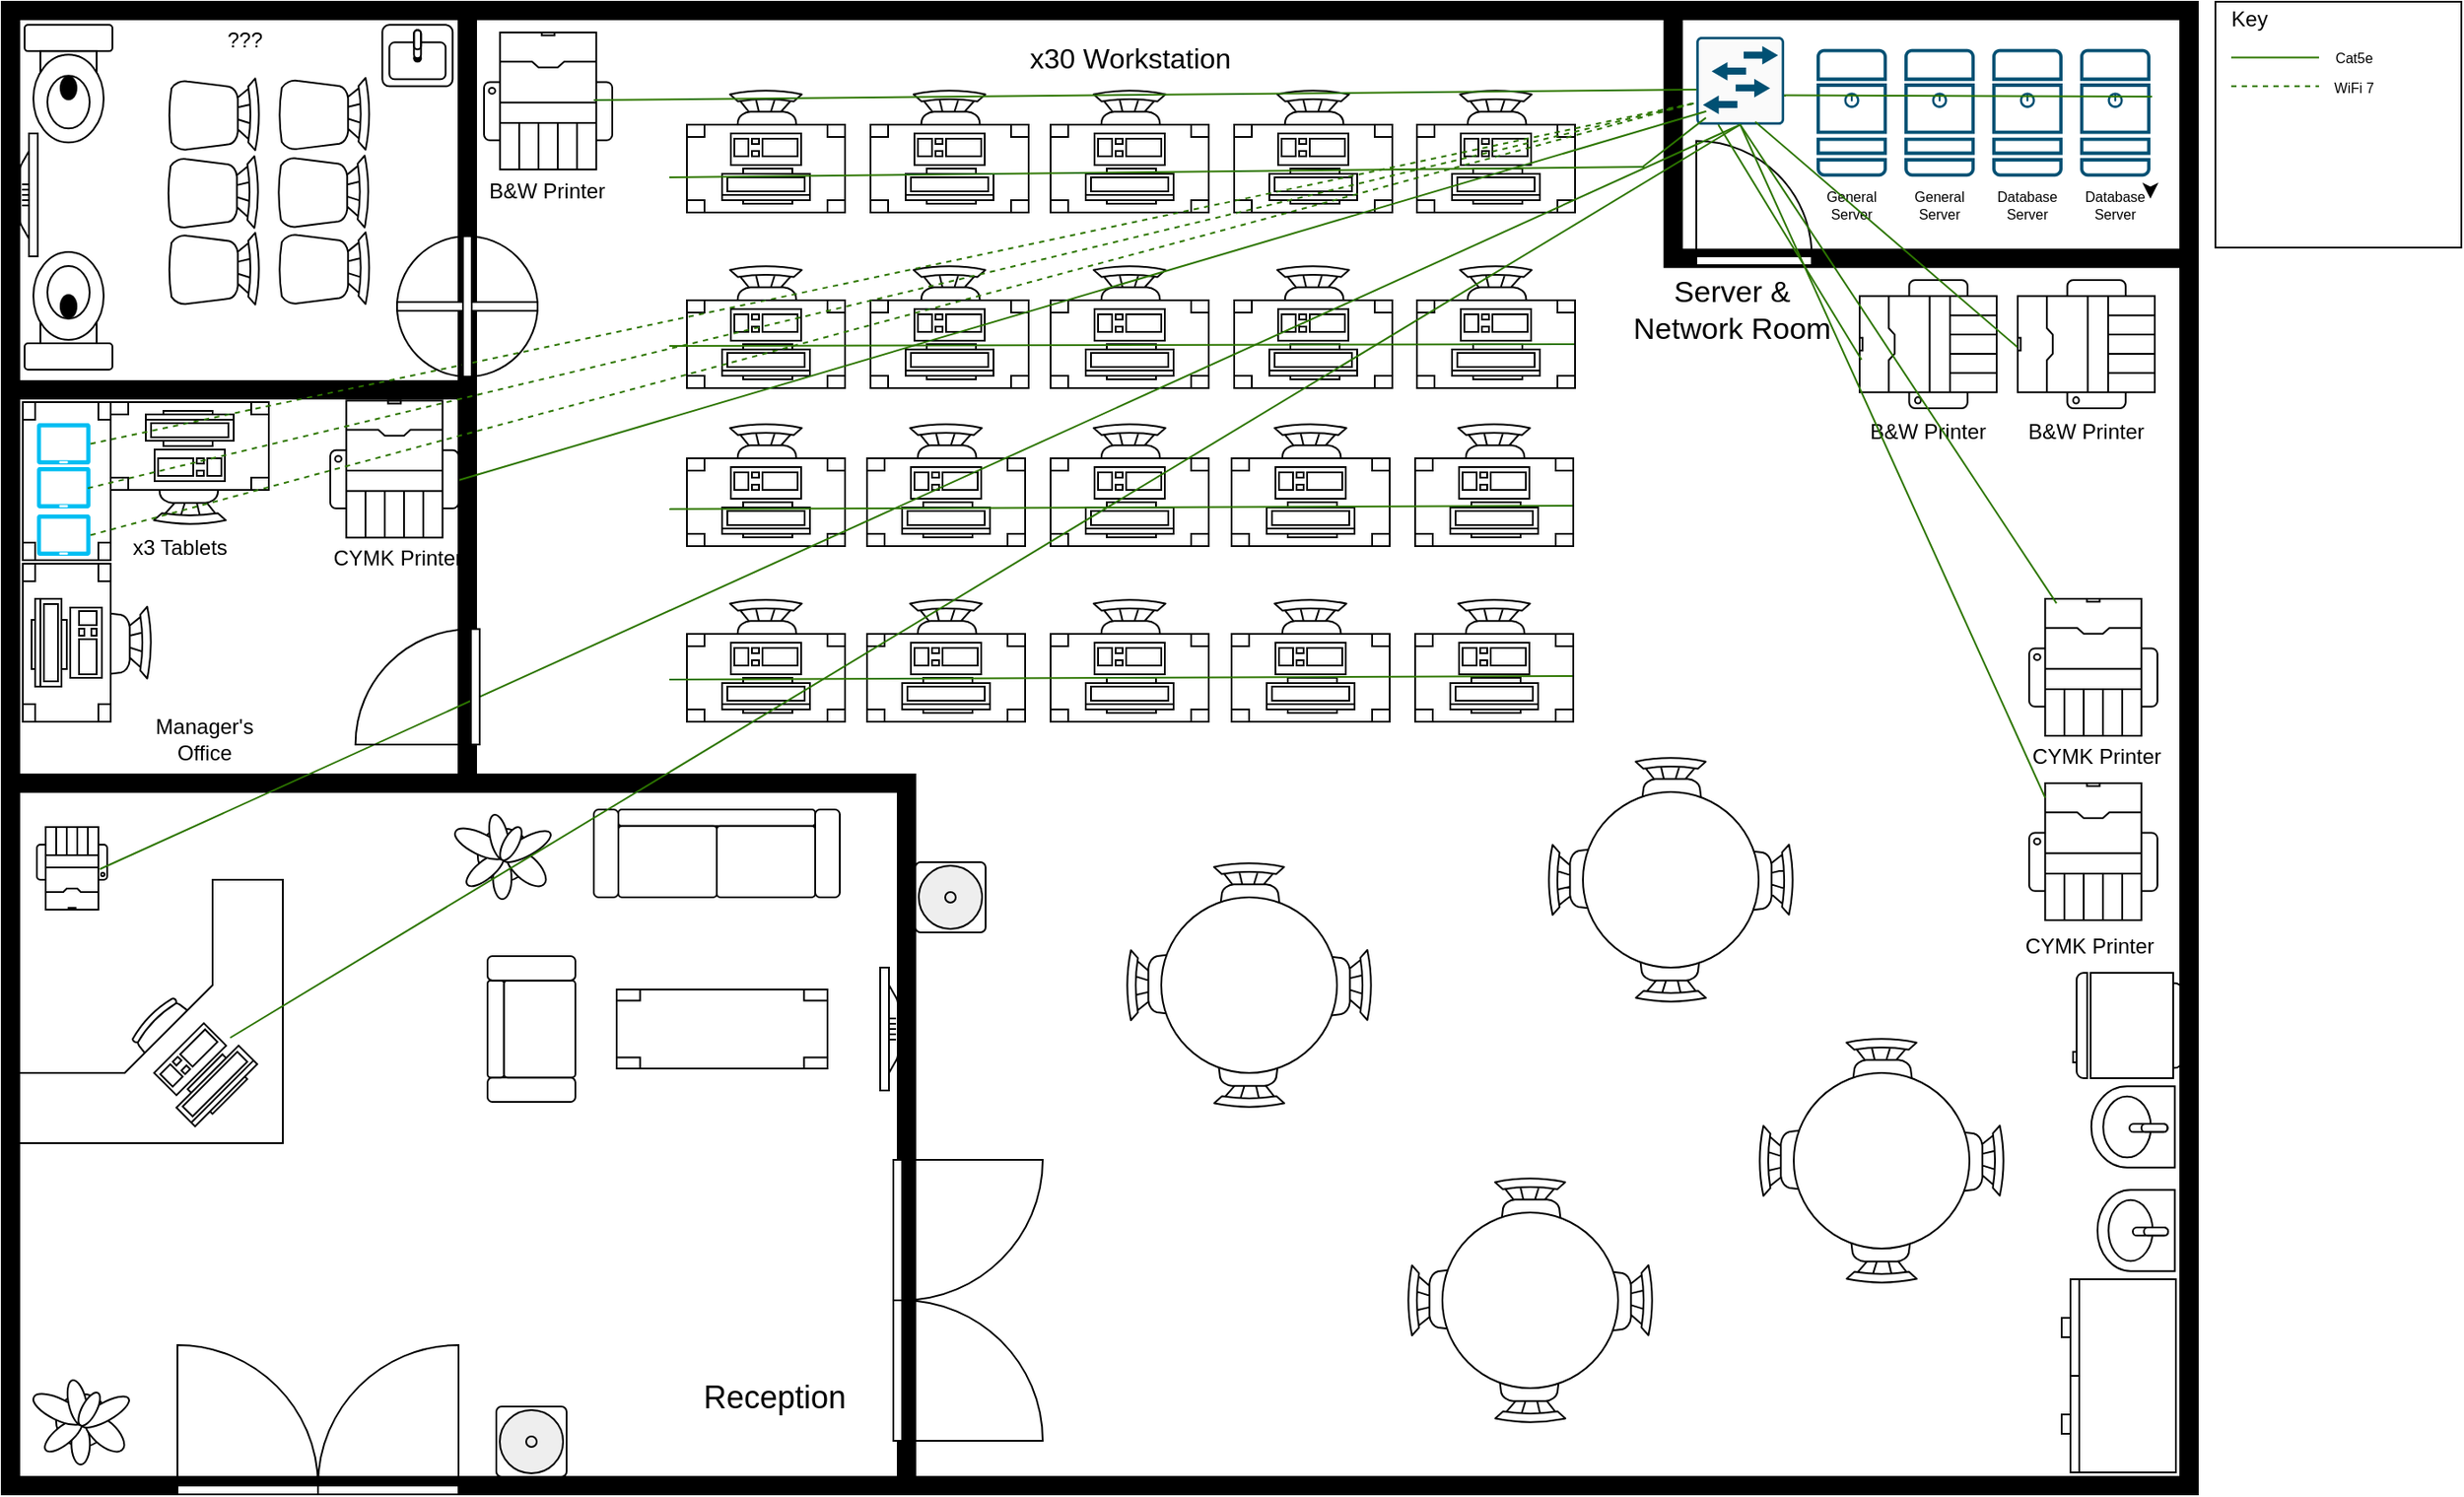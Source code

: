 <mxfile version="27.0.6">
  <diagram name="Page-1" id="38b20595-45e3-9b7f-d5ca-b57f44c5b66d">
    <mxGraphModel dx="2593" dy="2215" grid="1" gridSize="10" guides="1" tooltips="1" connect="1" arrows="1" fold="1" page="1" pageScale="1" pageWidth="1100" pageHeight="850" background="none" math="0" shadow="0">
      <root>
        <mxCell id="0" />
        <mxCell id="1" parent="0" />
        <mxCell id="QVsStKLy_f2Y_J5fKTR9-10" value="" style="verticalLabelPosition=bottom;html=1;verticalAlign=top;align=center;shape=mxgraph.floorplan.room;fillColor=strokeColor;" parent="1" vertex="1">
          <mxGeometry x="491" y="-500" width="1250" height="850" as="geometry" />
        </mxCell>
        <mxCell id="QVsStKLy_f2Y_J5fKTR9-12" value="" style="verticalLabelPosition=bottom;html=1;verticalAlign=top;align=center;shape=mxgraph.floorplan.wallCorner;fillColor=strokeColor;direction=south;" parent="1" vertex="1">
          <mxGeometry x="501" y="-60" width="510" height="400" as="geometry" />
        </mxCell>
        <mxCell id="QVsStKLy_f2Y_J5fKTR9-13" value="" style="verticalLabelPosition=bottom;html=1;verticalAlign=top;align=center;shape=mxgraph.floorplan.doorDouble;aspect=fixed;rotation=-180;" parent="1" vertex="1">
          <mxGeometry x="591" y="265" width="160" height="85" as="geometry" />
        </mxCell>
        <mxCell id="QVsStKLy_f2Y_J5fKTR9-16" value="" style="verticalLabelPosition=bottom;html=1;verticalAlign=top;align=center;shape=mxgraph.floorplan.desk_corner;rotation=-180;" parent="1" vertex="1">
          <mxGeometry x="501" width="150" height="150" as="geometry" />
        </mxCell>
        <mxCell id="QVsStKLy_f2Y_J5fKTR9-17" value="" style="verticalLabelPosition=bottom;html=1;verticalAlign=top;align=center;shape=mxgraph.floorplan.workstation;rotation=-225;" parent="1" vertex="1">
          <mxGeometry x="581" y="90" width="50" height="40" as="geometry" />
        </mxCell>
        <mxCell id="QVsStKLy_f2Y_J5fKTR9-18" value="" style="verticalLabelPosition=bottom;html=1;verticalAlign=top;align=center;shape=mxgraph.floorplan.printer;" parent="1" vertex="1">
          <mxGeometry x="511" y="-30" width="40" height="47" as="geometry" />
        </mxCell>
        <mxCell id="QVsStKLy_f2Y_J5fKTR9-20" value="" style="verticalLabelPosition=bottom;html=1;verticalAlign=top;align=center;shape=mxgraph.floorplan.plant;" parent="1" vertex="1">
          <mxGeometry x="511" y="282" width="47" height="51" as="geometry" />
        </mxCell>
        <mxCell id="QVsStKLy_f2Y_J5fKTR9-26" value="" style="verticalLabelPosition=bottom;html=1;verticalAlign=top;align=center;shape=mxgraph.floorplan.doorDouble;aspect=fixed;rotation=-90;" parent="1" vertex="1">
          <mxGeometry x="961" y="197" width="160" height="85" as="geometry" />
        </mxCell>
        <mxCell id="QVsStKLy_f2Y_J5fKTR9-30" value="" style="verticalLabelPosition=bottom;html=1;verticalAlign=top;align=center;shape=mxgraph.floorplan.flat_tv;rotation=90;" parent="1" vertex="1">
          <mxGeometry x="961" y="80" width="70" height="10" as="geometry" />
        </mxCell>
        <mxCell id="QVsStKLy_f2Y_J5fKTR9-31" value="" style="verticalLabelPosition=bottom;html=1;verticalAlign=top;align=center;shape=mxgraph.floorplan.couch;" parent="1" vertex="1">
          <mxGeometry x="828" y="-40" width="140" height="50" as="geometry" />
        </mxCell>
        <mxCell id="QVsStKLy_f2Y_J5fKTR9-33" value="" style="verticalLabelPosition=bottom;html=1;verticalAlign=top;align=center;shape=mxgraph.floorplan.plant;" parent="1" vertex="1">
          <mxGeometry x="751" y="-40" width="47" height="51" as="geometry" />
        </mxCell>
        <mxCell id="QVsStKLy_f2Y_J5fKTR9-35" value="" style="verticalLabelPosition=bottom;html=1;verticalAlign=top;align=center;shape=mxgraph.floorplan.sofa;rotation=-90;" parent="1" vertex="1">
          <mxGeometry x="751" y="60" width="83" height="50" as="geometry" />
        </mxCell>
        <mxCell id="QVsStKLy_f2Y_J5fKTR9-37" value="" style="verticalLabelPosition=bottom;html=1;verticalAlign=top;align=center;shape=mxgraph.floorplan.table;" parent="1" vertex="1">
          <mxGeometry x="841" y="62.5" width="120" height="45" as="geometry" />
        </mxCell>
        <mxCell id="QVsStKLy_f2Y_J5fKTR9-43" value="" style="group" parent="1" vertex="1" connectable="0">
          <mxGeometry x="1291" y="169.5" width="140" height="140" as="geometry" />
        </mxCell>
        <mxCell id="QVsStKLy_f2Y_J5fKTR9-38" value="" style="verticalLabelPosition=bottom;html=1;verticalAlign=top;align=center;shape=mxgraph.floorplan.chair;shadow=0;" parent="QVsStKLy_f2Y_J5fKTR9-43" vertex="1">
          <mxGeometry x="50" width="40" height="52" as="geometry" />
        </mxCell>
        <mxCell id="QVsStKLy_f2Y_J5fKTR9-39" value="" style="verticalLabelPosition=bottom;html=1;verticalAlign=top;align=center;shape=mxgraph.floorplan.chair;shadow=0;direction=west;" parent="QVsStKLy_f2Y_J5fKTR9-43" vertex="1">
          <mxGeometry x="50" y="88" width="40" height="52" as="geometry" />
        </mxCell>
        <mxCell id="QVsStKLy_f2Y_J5fKTR9-40" value="" style="verticalLabelPosition=bottom;html=1;verticalAlign=top;align=center;shape=mxgraph.floorplan.chair;shadow=0;direction=north;" parent="QVsStKLy_f2Y_J5fKTR9-43" vertex="1">
          <mxGeometry y="50" width="52" height="40" as="geometry" />
        </mxCell>
        <mxCell id="QVsStKLy_f2Y_J5fKTR9-41" value="" style="verticalLabelPosition=bottom;html=1;verticalAlign=top;align=center;shape=mxgraph.floorplan.chair;shadow=0;direction=south" parent="QVsStKLy_f2Y_J5fKTR9-43" vertex="1">
          <mxGeometry x="88" y="50" width="52" height="40" as="geometry" />
        </mxCell>
        <mxCell id="QVsStKLy_f2Y_J5fKTR9-42" value="" style="shape=ellipse;shadow=0;html=1;" parent="QVsStKLy_f2Y_J5fKTR9-43" vertex="1">
          <mxGeometry x="20" y="20" width="100" height="100" as="geometry" />
        </mxCell>
        <mxCell id="QVsStKLy_f2Y_J5fKTR9-44" value="" style="group" parent="1" vertex="1" connectable="0">
          <mxGeometry x="1131" y="-10" width="140" height="140" as="geometry" />
        </mxCell>
        <mxCell id="QVsStKLy_f2Y_J5fKTR9-45" value="" style="verticalLabelPosition=bottom;html=1;verticalAlign=top;align=center;shape=mxgraph.floorplan.chair;shadow=0;" parent="QVsStKLy_f2Y_J5fKTR9-44" vertex="1">
          <mxGeometry x="50" width="40" height="52" as="geometry" />
        </mxCell>
        <mxCell id="QVsStKLy_f2Y_J5fKTR9-46" value="" style="verticalLabelPosition=bottom;html=1;verticalAlign=top;align=center;shape=mxgraph.floorplan.chair;shadow=0;direction=west;" parent="QVsStKLy_f2Y_J5fKTR9-44" vertex="1">
          <mxGeometry x="50" y="88" width="40" height="52" as="geometry" />
        </mxCell>
        <mxCell id="QVsStKLy_f2Y_J5fKTR9-47" value="" style="verticalLabelPosition=bottom;html=1;verticalAlign=top;align=center;shape=mxgraph.floorplan.chair;shadow=0;direction=north;" parent="QVsStKLy_f2Y_J5fKTR9-44" vertex="1">
          <mxGeometry y="50" width="52" height="40" as="geometry" />
        </mxCell>
        <mxCell id="QVsStKLy_f2Y_J5fKTR9-48" value="" style="verticalLabelPosition=bottom;html=1;verticalAlign=top;align=center;shape=mxgraph.floorplan.chair;shadow=0;direction=south" parent="QVsStKLy_f2Y_J5fKTR9-44" vertex="1">
          <mxGeometry x="88" y="50" width="52" height="40" as="geometry" />
        </mxCell>
        <mxCell id="QVsStKLy_f2Y_J5fKTR9-49" value="" style="shape=ellipse;shadow=0;html=1;" parent="QVsStKLy_f2Y_J5fKTR9-44" vertex="1">
          <mxGeometry x="20" y="20" width="100" height="100" as="geometry" />
        </mxCell>
        <mxCell id="QVsStKLy_f2Y_J5fKTR9-50" value="" style="group" parent="1" vertex="1" connectable="0">
          <mxGeometry x="1491" y="90" width="140" height="140" as="geometry" />
        </mxCell>
        <mxCell id="QVsStKLy_f2Y_J5fKTR9-51" value="" style="verticalLabelPosition=bottom;html=1;verticalAlign=top;align=center;shape=mxgraph.floorplan.chair;shadow=0;" parent="QVsStKLy_f2Y_J5fKTR9-50" vertex="1">
          <mxGeometry x="50" width="40" height="52" as="geometry" />
        </mxCell>
        <mxCell id="QVsStKLy_f2Y_J5fKTR9-52" value="" style="verticalLabelPosition=bottom;html=1;verticalAlign=top;align=center;shape=mxgraph.floorplan.chair;shadow=0;direction=west;" parent="QVsStKLy_f2Y_J5fKTR9-50" vertex="1">
          <mxGeometry x="50" y="88" width="40" height="52" as="geometry" />
        </mxCell>
        <mxCell id="QVsStKLy_f2Y_J5fKTR9-53" value="" style="verticalLabelPosition=bottom;html=1;verticalAlign=top;align=center;shape=mxgraph.floorplan.chair;shadow=0;direction=north;" parent="QVsStKLy_f2Y_J5fKTR9-50" vertex="1">
          <mxGeometry y="50" width="52" height="40" as="geometry" />
        </mxCell>
        <mxCell id="QVsStKLy_f2Y_J5fKTR9-54" value="" style="verticalLabelPosition=bottom;html=1;verticalAlign=top;align=center;shape=mxgraph.floorplan.chair;shadow=0;direction=south" parent="QVsStKLy_f2Y_J5fKTR9-50" vertex="1">
          <mxGeometry x="88" y="50" width="52" height="40" as="geometry" />
        </mxCell>
        <mxCell id="QVsStKLy_f2Y_J5fKTR9-55" value="" style="shape=ellipse;shadow=0;html=1;" parent="QVsStKLy_f2Y_J5fKTR9-50" vertex="1">
          <mxGeometry x="20" y="20" width="100" height="100" as="geometry" />
        </mxCell>
        <mxCell id="QVsStKLy_f2Y_J5fKTR9-56" value="" style="group" parent="1" vertex="1" connectable="0">
          <mxGeometry x="1371" y="-70" width="140" height="140" as="geometry" />
        </mxCell>
        <mxCell id="QVsStKLy_f2Y_J5fKTR9-57" value="" style="verticalLabelPosition=bottom;html=1;verticalAlign=top;align=center;shape=mxgraph.floorplan.chair;shadow=0;" parent="QVsStKLy_f2Y_J5fKTR9-56" vertex="1">
          <mxGeometry x="50" width="40" height="52" as="geometry" />
        </mxCell>
        <mxCell id="QVsStKLy_f2Y_J5fKTR9-58" value="" style="verticalLabelPosition=bottom;html=1;verticalAlign=top;align=center;shape=mxgraph.floorplan.chair;shadow=0;direction=west;" parent="QVsStKLy_f2Y_J5fKTR9-56" vertex="1">
          <mxGeometry x="50" y="88" width="40" height="52" as="geometry" />
        </mxCell>
        <mxCell id="QVsStKLy_f2Y_J5fKTR9-59" value="" style="verticalLabelPosition=bottom;html=1;verticalAlign=top;align=center;shape=mxgraph.floorplan.chair;shadow=0;direction=north;" parent="QVsStKLy_f2Y_J5fKTR9-56" vertex="1">
          <mxGeometry y="50" width="52" height="40" as="geometry" />
        </mxCell>
        <mxCell id="QVsStKLy_f2Y_J5fKTR9-60" value="" style="verticalLabelPosition=bottom;html=1;verticalAlign=top;align=center;shape=mxgraph.floorplan.chair;shadow=0;direction=south" parent="QVsStKLy_f2Y_J5fKTR9-56" vertex="1">
          <mxGeometry x="88" y="50" width="52" height="40" as="geometry" />
        </mxCell>
        <mxCell id="QVsStKLy_f2Y_J5fKTR9-61" value="" style="shape=ellipse;shadow=0;html=1;" parent="QVsStKLy_f2Y_J5fKTR9-56" vertex="1">
          <mxGeometry x="20" y="20" width="100" height="100" as="geometry" />
        </mxCell>
        <mxCell id="QVsStKLy_f2Y_J5fKTR9-63" value="" style="verticalLabelPosition=bottom;html=1;verticalAlign=top;align=center;shape=mxgraph.floorplan.water_cooler;" parent="1" vertex="1">
          <mxGeometry x="1011" y="-10" width="40" height="40" as="geometry" />
        </mxCell>
        <mxCell id="QVsStKLy_f2Y_J5fKTR9-64" value="" style="verticalLabelPosition=bottom;html=1;verticalAlign=top;align=center;shape=mxgraph.floorplan.water_cooler;" parent="1" vertex="1">
          <mxGeometry x="772.5" y="300" width="40" height="40" as="geometry" />
        </mxCell>
        <mxCell id="QVsStKLy_f2Y_J5fKTR9-65" value="" style="verticalLabelPosition=bottom;html=1;verticalAlign=top;align=center;shape=mxgraph.floorplan.refrigerator;rotation=90;" parent="1" vertex="1">
          <mxGeometry x="1671" y="52" width="60" height="62" as="geometry" />
        </mxCell>
        <mxCell id="QVsStKLy_f2Y_J5fKTR9-66" value="" style="verticalLabelPosition=bottom;html=1;verticalAlign=top;align=center;shape=mxgraph.floorplan.sink_1;rotation=90;" parent="1" vertex="1">
          <mxGeometry x="1681.0" y="117" width="46.25" height="47.5" as="geometry" />
        </mxCell>
        <mxCell id="QVsStKLy_f2Y_J5fKTR9-67" value="" style="verticalLabelPosition=bottom;html=1;verticalAlign=top;align=center;shape=mxgraph.floorplan.sink_1;rotation=90;" parent="1" vertex="1">
          <mxGeometry x="1682.75" y="177.75" width="46.25" height="44" as="geometry" />
        </mxCell>
        <mxCell id="QVsStKLy_f2Y_J5fKTR9-68" value="" style="verticalLabelPosition=bottom;html=1;verticalAlign=top;align=center;shape=mxgraph.floorplan.dresser;rotation=90;" parent="1" vertex="1">
          <mxGeometry x="1641" y="250" width="110" height="65" as="geometry" />
        </mxCell>
        <mxCell id="frDtQo3g6sEmqBB3ZQIx-1" value="" style="verticalLabelPosition=bottom;html=1;verticalAlign=top;align=center;shape=mxgraph.floorplan.chair;" parent="1" vertex="1">
          <mxGeometry x="1321" y="-450" width="41" height="52" as="geometry" />
        </mxCell>
        <mxCell id="frDtQo3g6sEmqBB3ZQIx-2" value="" style="verticalLabelPosition=bottom;html=1;verticalAlign=top;align=center;shape=mxgraph.floorplan.table;" parent="1" vertex="1">
          <mxGeometry x="1296.5" y="-430" width="90" height="50" as="geometry" />
        </mxCell>
        <mxCell id="frDtQo3g6sEmqBB3ZQIx-3" value="" style="verticalLabelPosition=bottom;html=1;verticalAlign=top;align=center;shape=mxgraph.floorplan.wallCorner;fillColor=strokeColor;rotation=-90;" parent="1" vertex="1">
          <mxGeometry x="1513.34" y="-566.11" width="141.28" height="293.26" as="geometry" />
        </mxCell>
        <mxCell id="frDtQo3g6sEmqBB3ZQIx-4" value="Server &amp;amp; Network Room" style="text;html=1;align=center;verticalAlign=middle;whiteSpace=wrap;rounded=0;fontStyle=0;fontSize=17;" parent="1" vertex="1">
          <mxGeometry x="1411" y="-344" width="130" height="40" as="geometry" />
        </mxCell>
        <mxCell id="frDtQo3g6sEmqBB3ZQIx-6" value="Reception" style="text;html=1;align=center;verticalAlign=middle;whiteSpace=wrap;rounded=0;fontSize=18;" parent="1" vertex="1">
          <mxGeometry x="901" y="290" width="60" height="10" as="geometry" />
        </mxCell>
        <mxCell id="frDtQo3g6sEmqBB3ZQIx-8" value="" style="sketch=0;points=[[0.015,0.015,0],[0.985,0.015,0],[0.985,0.985,0],[0.015,0.985,0],[0.25,0,0],[0.5,0,0],[0.75,0,0],[1,0.25,0],[1,0.5,0],[1,0.75,0],[0.75,1,0],[0.5,1,0],[0.25,1,0],[0,0.75,0],[0,0.5,0],[0,0.25,0]];verticalLabelPosition=bottom;html=1;verticalAlign=top;aspect=fixed;align=center;pointerEvents=1;shape=mxgraph.cisco19.server;fillColor=#005073;strokeColor=none;" parent="1" vertex="1">
          <mxGeometry x="1674" y="-473.12" width="40" height="72.73" as="geometry" />
        </mxCell>
        <mxCell id="frDtQo3g6sEmqBB3ZQIx-9" value="" style="sketch=0;points=[[0.015,0.015,0],[0.985,0.015,0],[0.985,0.985,0],[0.015,0.985,0],[0.25,0,0],[0.5,0,0],[0.75,0,0],[1,0.25,0],[1,0.5,0],[1,0.75,0],[0.75,1,0],[0.5,1,0],[0.25,1,0],[0,0.75,0],[0,0.5,0],[0,0.25,0]];verticalLabelPosition=bottom;html=1;verticalAlign=top;aspect=fixed;align=center;pointerEvents=1;shape=mxgraph.cisco19.server;fillColor=#005073;strokeColor=none;" parent="1" vertex="1">
          <mxGeometry x="1624" y="-473.12" width="40" height="72.73" as="geometry" />
        </mxCell>
        <mxCell id="frDtQo3g6sEmqBB3ZQIx-10" value="" style="sketch=0;points=[[0.015,0.015,0],[0.985,0.015,0],[0.985,0.985,0],[0.015,0.985,0],[0.25,0,0],[0.5,0,0],[0.75,0,0],[1,0.25,0],[1,0.5,0],[1,0.75,0],[0.75,1,0],[0.5,1,0],[0.25,1,0],[0,0.75,0],[0,0.5,0],[0,0.25,0]];verticalLabelPosition=bottom;html=1;verticalAlign=top;aspect=fixed;align=center;pointerEvents=1;shape=mxgraph.cisco19.server;fillColor=#005073;strokeColor=none;" parent="1" vertex="1">
          <mxGeometry x="1574" y="-473.12" width="40" height="72.73" as="geometry" />
        </mxCell>
        <mxCell id="frDtQo3g6sEmqBB3ZQIx-11" value="" style="sketch=0;points=[[0.015,0.015,0],[0.985,0.015,0],[0.985,0.985,0],[0.015,0.985,0],[0.25,0,0],[0.5,0,0],[0.75,0,0],[1,0.25,0],[1,0.5,0],[1,0.75,0],[0.75,1,0],[0.5,1,0],[0.25,1,0],[0,0.75,0],[0,0.5,0],[0,0.25,0]];verticalLabelPosition=bottom;html=1;verticalAlign=top;aspect=fixed;align=center;pointerEvents=1;shape=mxgraph.cisco19.server;fillColor=#005073;strokeColor=none;" parent="1" vertex="1">
          <mxGeometry x="1524" y="-473.12" width="40" height="72.73" as="geometry" />
        </mxCell>
        <mxCell id="frDtQo3g6sEmqBB3ZQIx-12" value="Database Server" style="text;html=1;align=center;verticalAlign=middle;whiteSpace=wrap;rounded=0;fontSize=8;" parent="1" vertex="1">
          <mxGeometry x="1674" y="-392.14" width="40" height="17.27" as="geometry" />
        </mxCell>
        <mxCell id="frDtQo3g6sEmqBB3ZQIx-13" value="Database Server" style="text;html=1;align=center;verticalAlign=middle;whiteSpace=wrap;rounded=0;fontSize=8;" parent="1" vertex="1">
          <mxGeometry x="1624" y="-392.14" width="40" height="17.27" as="geometry" />
        </mxCell>
        <mxCell id="frDtQo3g6sEmqBB3ZQIx-14" value="&lt;div&gt;General&lt;/div&gt;Server" style="text;html=1;align=center;verticalAlign=middle;whiteSpace=wrap;rounded=0;fontSize=8;" parent="1" vertex="1">
          <mxGeometry x="1574" y="-392.14" width="40" height="17.27" as="geometry" />
        </mxCell>
        <mxCell id="frDtQo3g6sEmqBB3ZQIx-15" value="&lt;div&gt;General&lt;/div&gt;Server" style="text;html=1;align=center;verticalAlign=middle;whiteSpace=wrap;rounded=0;fontSize=8;" parent="1" vertex="1">
          <mxGeometry x="1524" y="-392.14" width="40" height="17.27" as="geometry" />
        </mxCell>
        <mxCell id="frDtQo3g6sEmqBB3ZQIx-19" value="" style="verticalLabelPosition=bottom;html=1;verticalAlign=top;align=center;shape=mxgraph.floorplan.workstation;rotation=-180;" parent="1" vertex="1">
          <mxGeometry x="1316.5" y="-425" width="50" height="40" as="geometry" />
        </mxCell>
        <mxCell id="frDtQo3g6sEmqBB3ZQIx-20" value="" style="verticalLabelPosition=bottom;html=1;verticalAlign=top;align=center;shape=mxgraph.floorplan.chair;" parent="1" vertex="1">
          <mxGeometry x="905.5" y="-260" width="41" height="52" as="geometry" />
        </mxCell>
        <mxCell id="frDtQo3g6sEmqBB3ZQIx-21" value="" style="verticalLabelPosition=bottom;html=1;verticalAlign=top;align=center;shape=mxgraph.floorplan.table;" parent="1" vertex="1">
          <mxGeometry x="881" y="-240" width="90" height="50" as="geometry" />
        </mxCell>
        <mxCell id="frDtQo3g6sEmqBB3ZQIx-22" value="" style="verticalLabelPosition=bottom;html=1;verticalAlign=top;align=center;shape=mxgraph.floorplan.workstation;rotation=-180;" parent="1" vertex="1">
          <mxGeometry x="901" y="-235" width="50" height="40" as="geometry" />
        </mxCell>
        <mxCell id="frDtQo3g6sEmqBB3ZQIx-23" value="" style="verticalLabelPosition=bottom;html=1;verticalAlign=top;align=center;shape=mxgraph.floorplan.chair;" parent="1" vertex="1">
          <mxGeometry x="1008" y="-260" width="41" height="52" as="geometry" />
        </mxCell>
        <mxCell id="frDtQo3g6sEmqBB3ZQIx-24" value="" style="verticalLabelPosition=bottom;html=1;verticalAlign=top;align=center;shape=mxgraph.floorplan.table;" parent="1" vertex="1">
          <mxGeometry x="983.5" y="-240" width="90" height="50" as="geometry" />
        </mxCell>
        <mxCell id="frDtQo3g6sEmqBB3ZQIx-25" value="" style="verticalLabelPosition=bottom;html=1;verticalAlign=top;align=center;shape=mxgraph.floorplan.workstation;rotation=-180;" parent="1" vertex="1">
          <mxGeometry x="1003.5" y="-235" width="50" height="40" as="geometry" />
        </mxCell>
        <mxCell id="frDtQo3g6sEmqBB3ZQIx-26" value="" style="verticalLabelPosition=bottom;html=1;verticalAlign=top;align=center;shape=mxgraph.floorplan.chair;" parent="1" vertex="1">
          <mxGeometry x="1112.5" y="-260" width="41" height="52" as="geometry" />
        </mxCell>
        <mxCell id="frDtQo3g6sEmqBB3ZQIx-27" value="" style="verticalLabelPosition=bottom;html=1;verticalAlign=top;align=center;shape=mxgraph.floorplan.table;" parent="1" vertex="1">
          <mxGeometry x="1088" y="-240" width="90" height="50" as="geometry" />
        </mxCell>
        <mxCell id="frDtQo3g6sEmqBB3ZQIx-28" value="" style="verticalLabelPosition=bottom;html=1;verticalAlign=top;align=center;shape=mxgraph.floorplan.workstation;rotation=-180;" parent="1" vertex="1">
          <mxGeometry x="1108" y="-235" width="50" height="40" as="geometry" />
        </mxCell>
        <mxCell id="frDtQo3g6sEmqBB3ZQIx-41" value="" style="verticalLabelPosition=bottom;html=1;verticalAlign=top;align=center;shape=mxgraph.floorplan.chair;" parent="1" vertex="1">
          <mxGeometry x="905.5" y="-450" width="41" height="52" as="geometry" />
        </mxCell>
        <mxCell id="frDtQo3g6sEmqBB3ZQIx-42" value="" style="verticalLabelPosition=bottom;html=1;verticalAlign=top;align=center;shape=mxgraph.floorplan.table;" parent="1" vertex="1">
          <mxGeometry x="881" y="-430" width="90" height="50" as="geometry" />
        </mxCell>
        <mxCell id="frDtQo3g6sEmqBB3ZQIx-43" value="" style="verticalLabelPosition=bottom;html=1;verticalAlign=top;align=center;shape=mxgraph.floorplan.workstation;rotation=-180;" parent="1" vertex="1">
          <mxGeometry x="901" y="-425" width="50" height="40" as="geometry" />
        </mxCell>
        <mxCell id="frDtQo3g6sEmqBB3ZQIx-44" value="" style="verticalLabelPosition=bottom;html=1;verticalAlign=top;align=center;shape=mxgraph.floorplan.chair;" parent="1" vertex="1">
          <mxGeometry x="1010" y="-450" width="41" height="52" as="geometry" />
        </mxCell>
        <mxCell id="frDtQo3g6sEmqBB3ZQIx-45" value="" style="verticalLabelPosition=bottom;html=1;verticalAlign=top;align=center;shape=mxgraph.floorplan.table;" parent="1" vertex="1">
          <mxGeometry x="985.5" y="-430" width="90" height="50" as="geometry" />
        </mxCell>
        <mxCell id="frDtQo3g6sEmqBB3ZQIx-46" value="" style="verticalLabelPosition=bottom;html=1;verticalAlign=top;align=center;shape=mxgraph.floorplan.workstation;rotation=-180;" parent="1" vertex="1">
          <mxGeometry x="1005.5" y="-425" width="50" height="40" as="geometry" />
        </mxCell>
        <mxCell id="frDtQo3g6sEmqBB3ZQIx-47" value="" style="verticalLabelPosition=bottom;html=1;verticalAlign=top;align=center;shape=mxgraph.floorplan.chair;" parent="1" vertex="1">
          <mxGeometry x="1112.5" y="-450" width="41" height="52" as="geometry" />
        </mxCell>
        <mxCell id="frDtQo3g6sEmqBB3ZQIx-48" value="" style="verticalLabelPosition=bottom;html=1;verticalAlign=top;align=center;shape=mxgraph.floorplan.table;" parent="1" vertex="1">
          <mxGeometry x="1088" y="-430" width="90" height="50" as="geometry" />
        </mxCell>
        <mxCell id="frDtQo3g6sEmqBB3ZQIx-49" value="" style="verticalLabelPosition=bottom;html=1;verticalAlign=top;align=center;shape=mxgraph.floorplan.workstation;rotation=-180;" parent="1" vertex="1">
          <mxGeometry x="1108" y="-425" width="50" height="40" as="geometry" />
        </mxCell>
        <mxCell id="frDtQo3g6sEmqBB3ZQIx-50" value="" style="verticalLabelPosition=bottom;html=1;verticalAlign=top;align=center;shape=mxgraph.floorplan.chair;" parent="1" vertex="1">
          <mxGeometry x="1217" y="-450" width="41" height="52" as="geometry" />
        </mxCell>
        <mxCell id="frDtQo3g6sEmqBB3ZQIx-51" value="" style="verticalLabelPosition=bottom;html=1;verticalAlign=top;align=center;shape=mxgraph.floorplan.table;" parent="1" vertex="1">
          <mxGeometry x="1192.5" y="-430" width="90" height="50" as="geometry" />
        </mxCell>
        <mxCell id="frDtQo3g6sEmqBB3ZQIx-52" value="" style="verticalLabelPosition=bottom;html=1;verticalAlign=top;align=center;shape=mxgraph.floorplan.workstation;rotation=-180;" parent="1" vertex="1">
          <mxGeometry x="1212.5" y="-425" width="50" height="40" as="geometry" />
        </mxCell>
        <mxCell id="frDtQo3g6sEmqBB3ZQIx-53" value="" style="verticalLabelPosition=bottom;html=1;verticalAlign=top;align=center;shape=mxgraph.floorplan.chair;" parent="1" vertex="1">
          <mxGeometry x="1215.5" y="-260" width="41" height="52" as="geometry" />
        </mxCell>
        <mxCell id="frDtQo3g6sEmqBB3ZQIx-54" value="" style="verticalLabelPosition=bottom;html=1;verticalAlign=top;align=center;shape=mxgraph.floorplan.table;" parent="1" vertex="1">
          <mxGeometry x="1191" y="-240" width="90" height="50" as="geometry" />
        </mxCell>
        <mxCell id="frDtQo3g6sEmqBB3ZQIx-55" value="" style="verticalLabelPosition=bottom;html=1;verticalAlign=top;align=center;shape=mxgraph.floorplan.workstation;rotation=-180;" parent="1" vertex="1">
          <mxGeometry x="1211" y="-235" width="50" height="40" as="geometry" />
        </mxCell>
        <mxCell id="frDtQo3g6sEmqBB3ZQIx-56" value="" style="verticalLabelPosition=bottom;html=1;verticalAlign=top;align=center;shape=mxgraph.floorplan.chair;" parent="1" vertex="1">
          <mxGeometry x="1320" y="-260" width="41" height="52" as="geometry" />
        </mxCell>
        <mxCell id="frDtQo3g6sEmqBB3ZQIx-57" value="" style="verticalLabelPosition=bottom;html=1;verticalAlign=top;align=center;shape=mxgraph.floorplan.table;" parent="1" vertex="1">
          <mxGeometry x="1295.5" y="-240" width="90" height="50" as="geometry" />
        </mxCell>
        <mxCell id="frDtQo3g6sEmqBB3ZQIx-58" value="" style="verticalLabelPosition=bottom;html=1;verticalAlign=top;align=center;shape=mxgraph.floorplan.workstation;rotation=-180;" parent="1" vertex="1">
          <mxGeometry x="1315.5" y="-235" width="50" height="40" as="geometry" />
        </mxCell>
        <mxCell id="frDtQo3g6sEmqBB3ZQIx-59" value="" style="verticalLabelPosition=bottom;html=1;verticalAlign=top;align=center;shape=mxgraph.floorplan.chair;" parent="1" vertex="1">
          <mxGeometry x="1321" y="-350" width="41" height="52" as="geometry" />
        </mxCell>
        <mxCell id="frDtQo3g6sEmqBB3ZQIx-60" value="" style="verticalLabelPosition=bottom;html=1;verticalAlign=top;align=center;shape=mxgraph.floorplan.table;" parent="1" vertex="1">
          <mxGeometry x="1296.5" y="-330" width="90" height="50" as="geometry" />
        </mxCell>
        <mxCell id="frDtQo3g6sEmqBB3ZQIx-61" value="" style="verticalLabelPosition=bottom;html=1;verticalAlign=top;align=center;shape=mxgraph.floorplan.workstation;rotation=-180;" parent="1" vertex="1">
          <mxGeometry x="1316.5" y="-325" width="50" height="40" as="geometry" />
        </mxCell>
        <mxCell id="frDtQo3g6sEmqBB3ZQIx-62" value="" style="verticalLabelPosition=bottom;html=1;verticalAlign=top;align=center;shape=mxgraph.floorplan.chair;" parent="1" vertex="1">
          <mxGeometry x="905.5" y="-160" width="41" height="52" as="geometry" />
        </mxCell>
        <mxCell id="frDtQo3g6sEmqBB3ZQIx-63" value="" style="verticalLabelPosition=bottom;html=1;verticalAlign=top;align=center;shape=mxgraph.floorplan.table;" parent="1" vertex="1">
          <mxGeometry x="881" y="-140" width="90" height="50" as="geometry" />
        </mxCell>
        <mxCell id="frDtQo3g6sEmqBB3ZQIx-64" value="" style="verticalLabelPosition=bottom;html=1;verticalAlign=top;align=center;shape=mxgraph.floorplan.workstation;rotation=-180;" parent="1" vertex="1">
          <mxGeometry x="901" y="-135" width="50" height="40" as="geometry" />
        </mxCell>
        <mxCell id="frDtQo3g6sEmqBB3ZQIx-65" value="" style="verticalLabelPosition=bottom;html=1;verticalAlign=top;align=center;shape=mxgraph.floorplan.chair;" parent="1" vertex="1">
          <mxGeometry x="1008" y="-160" width="41" height="52" as="geometry" />
        </mxCell>
        <mxCell id="frDtQo3g6sEmqBB3ZQIx-66" value="" style="verticalLabelPosition=bottom;html=1;verticalAlign=top;align=center;shape=mxgraph.floorplan.table;" parent="1" vertex="1">
          <mxGeometry x="983.5" y="-140" width="90" height="50" as="geometry" />
        </mxCell>
        <mxCell id="frDtQo3g6sEmqBB3ZQIx-67" value="" style="verticalLabelPosition=bottom;html=1;verticalAlign=top;align=center;shape=mxgraph.floorplan.workstation;rotation=-180;" parent="1" vertex="1">
          <mxGeometry x="1003.5" y="-135" width="50" height="40" as="geometry" />
        </mxCell>
        <mxCell id="frDtQo3g6sEmqBB3ZQIx-68" value="" style="verticalLabelPosition=bottom;html=1;verticalAlign=top;align=center;shape=mxgraph.floorplan.chair;" parent="1" vertex="1">
          <mxGeometry x="1112.5" y="-160" width="41" height="52" as="geometry" />
        </mxCell>
        <mxCell id="frDtQo3g6sEmqBB3ZQIx-69" value="" style="verticalLabelPosition=bottom;html=1;verticalAlign=top;align=center;shape=mxgraph.floorplan.table;" parent="1" vertex="1">
          <mxGeometry x="1088" y="-140" width="90" height="50" as="geometry" />
        </mxCell>
        <mxCell id="frDtQo3g6sEmqBB3ZQIx-70" value="" style="verticalLabelPosition=bottom;html=1;verticalAlign=top;align=center;shape=mxgraph.floorplan.workstation;rotation=-180;" parent="1" vertex="1">
          <mxGeometry x="1108" y="-135" width="50" height="40" as="geometry" />
        </mxCell>
        <mxCell id="frDtQo3g6sEmqBB3ZQIx-71" value="" style="verticalLabelPosition=bottom;html=1;verticalAlign=top;align=center;shape=mxgraph.floorplan.chair;" parent="1" vertex="1">
          <mxGeometry x="905.5" y="-350" width="41" height="52" as="geometry" />
        </mxCell>
        <mxCell id="frDtQo3g6sEmqBB3ZQIx-72" value="" style="verticalLabelPosition=bottom;html=1;verticalAlign=top;align=center;shape=mxgraph.floorplan.table;" parent="1" vertex="1">
          <mxGeometry x="881" y="-330" width="90" height="50" as="geometry" />
        </mxCell>
        <mxCell id="frDtQo3g6sEmqBB3ZQIx-73" value="" style="verticalLabelPosition=bottom;html=1;verticalAlign=top;align=center;shape=mxgraph.floorplan.workstation;rotation=-180;" parent="1" vertex="1">
          <mxGeometry x="901" y="-325" width="50" height="40" as="geometry" />
        </mxCell>
        <mxCell id="frDtQo3g6sEmqBB3ZQIx-74" value="" style="verticalLabelPosition=bottom;html=1;verticalAlign=top;align=center;shape=mxgraph.floorplan.chair;" parent="1" vertex="1">
          <mxGeometry x="1010" y="-350" width="41" height="52" as="geometry" />
        </mxCell>
        <mxCell id="frDtQo3g6sEmqBB3ZQIx-75" value="" style="verticalLabelPosition=bottom;html=1;verticalAlign=top;align=center;shape=mxgraph.floorplan.table;" parent="1" vertex="1">
          <mxGeometry x="985.5" y="-330" width="90" height="50" as="geometry" />
        </mxCell>
        <mxCell id="frDtQo3g6sEmqBB3ZQIx-76" value="" style="verticalLabelPosition=bottom;html=1;verticalAlign=top;align=center;shape=mxgraph.floorplan.workstation;rotation=-180;" parent="1" vertex="1">
          <mxGeometry x="1005.5" y="-325" width="50" height="40" as="geometry" />
        </mxCell>
        <mxCell id="frDtQo3g6sEmqBB3ZQIx-77" value="" style="verticalLabelPosition=bottom;html=1;verticalAlign=top;align=center;shape=mxgraph.floorplan.chair;" parent="1" vertex="1">
          <mxGeometry x="1112.5" y="-350" width="41" height="52" as="geometry" />
        </mxCell>
        <mxCell id="frDtQo3g6sEmqBB3ZQIx-78" value="" style="verticalLabelPosition=bottom;html=1;verticalAlign=top;align=center;shape=mxgraph.floorplan.table;" parent="1" vertex="1">
          <mxGeometry x="1088" y="-330" width="90" height="50" as="geometry" />
        </mxCell>
        <mxCell id="frDtQo3g6sEmqBB3ZQIx-79" value="" style="verticalLabelPosition=bottom;html=1;verticalAlign=top;align=center;shape=mxgraph.floorplan.workstation;rotation=-180;" parent="1" vertex="1">
          <mxGeometry x="1108" y="-325" width="50" height="40" as="geometry" />
        </mxCell>
        <mxCell id="frDtQo3g6sEmqBB3ZQIx-80" value="" style="verticalLabelPosition=bottom;html=1;verticalAlign=top;align=center;shape=mxgraph.floorplan.chair;" parent="1" vertex="1">
          <mxGeometry x="1217" y="-350" width="41" height="52" as="geometry" />
        </mxCell>
        <mxCell id="frDtQo3g6sEmqBB3ZQIx-81" value="" style="verticalLabelPosition=bottom;html=1;verticalAlign=top;align=center;shape=mxgraph.floorplan.table;" parent="1" vertex="1">
          <mxGeometry x="1192.5" y="-330" width="90" height="50" as="geometry" />
        </mxCell>
        <mxCell id="frDtQo3g6sEmqBB3ZQIx-82" value="" style="verticalLabelPosition=bottom;html=1;verticalAlign=top;align=center;shape=mxgraph.floorplan.workstation;rotation=-180;" parent="1" vertex="1">
          <mxGeometry x="1212.5" y="-325" width="50" height="40" as="geometry" />
        </mxCell>
        <mxCell id="frDtQo3g6sEmqBB3ZQIx-83" value="" style="verticalLabelPosition=bottom;html=1;verticalAlign=top;align=center;shape=mxgraph.floorplan.chair;" parent="1" vertex="1">
          <mxGeometry x="1215.5" y="-160" width="41" height="52" as="geometry" />
        </mxCell>
        <mxCell id="frDtQo3g6sEmqBB3ZQIx-84" value="" style="verticalLabelPosition=bottom;html=1;verticalAlign=top;align=center;shape=mxgraph.floorplan.table;" parent="1" vertex="1">
          <mxGeometry x="1191" y="-140" width="90" height="50" as="geometry" />
        </mxCell>
        <mxCell id="frDtQo3g6sEmqBB3ZQIx-85" value="" style="verticalLabelPosition=bottom;html=1;verticalAlign=top;align=center;shape=mxgraph.floorplan.workstation;rotation=-180;" parent="1" vertex="1">
          <mxGeometry x="1211" y="-135" width="50" height="40" as="geometry" />
        </mxCell>
        <mxCell id="frDtQo3g6sEmqBB3ZQIx-86" value="" style="verticalLabelPosition=bottom;html=1;verticalAlign=top;align=center;shape=mxgraph.floorplan.chair;" parent="1" vertex="1">
          <mxGeometry x="1320" y="-160" width="41" height="52" as="geometry" />
        </mxCell>
        <mxCell id="frDtQo3g6sEmqBB3ZQIx-87" value="" style="verticalLabelPosition=bottom;html=1;verticalAlign=top;align=center;shape=mxgraph.floorplan.table;" parent="1" vertex="1">
          <mxGeometry x="1295.5" y="-140" width="90" height="50" as="geometry" />
        </mxCell>
        <mxCell id="frDtQo3g6sEmqBB3ZQIx-88" value="" style="verticalLabelPosition=bottom;html=1;verticalAlign=top;align=center;shape=mxgraph.floorplan.workstation;rotation=-180;" parent="1" vertex="1">
          <mxGeometry x="1315.5" y="-135" width="50" height="40" as="geometry" />
        </mxCell>
        <mxCell id="frDtQo3g6sEmqBB3ZQIx-90" value="" style="verticalLabelPosition=bottom;html=1;verticalAlign=top;align=center;shape=mxgraph.floorplan.wall;fillColor=strokeColor;direction=south;" parent="1" vertex="1">
          <mxGeometry x="751" y="-498" width="10" height="438" as="geometry" />
        </mxCell>
        <mxCell id="frDtQo3g6sEmqBB3ZQIx-91" value="" style="verticalLabelPosition=bottom;html=1;verticalAlign=top;align=center;shape=mxgraph.floorplan.wall;fillColor=strokeColor;" parent="1" vertex="1">
          <mxGeometry x="500" y="-284" width="260" height="10" as="geometry" />
        </mxCell>
        <mxCell id="frDtQo3g6sEmqBB3ZQIx-94" value="" style="verticalLabelPosition=bottom;html=1;verticalAlign=top;align=center;shape=mxgraph.floorplan.printer;rotation=-180;" parent="1" vertex="1">
          <mxGeometry x="1645" y="-160" width="73" height="78" as="geometry" />
        </mxCell>
        <mxCell id="frDtQo3g6sEmqBB3ZQIx-99" value="" style="verticalLabelPosition=bottom;html=1;verticalAlign=top;align=center;shape=mxgraph.floorplan.printer;rotation=90;direction=south;" parent="1" vertex="1">
          <mxGeometry x="763" y="-480" width="78" height="73" as="geometry" />
        </mxCell>
        <mxCell id="frDtQo3g6sEmqBB3ZQIx-101" value="" style="verticalLabelPosition=bottom;html=1;verticalAlign=top;align=center;shape=mxgraph.floorplan.printer;rotation=90;" parent="1" vertex="1">
          <mxGeometry x="1551" y="-344" width="73" height="78" as="geometry" />
        </mxCell>
        <mxCell id="frDtQo3g6sEmqBB3ZQIx-102" value="" style="verticalLabelPosition=bottom;html=1;verticalAlign=top;align=center;shape=mxgraph.floorplan.printer;rotation=90;" parent="1" vertex="1">
          <mxGeometry x="1641" y="-344" width="73" height="78" as="geometry" />
        </mxCell>
        <mxCell id="frDtQo3g6sEmqBB3ZQIx-103" value="" style="verticalLabelPosition=bottom;html=1;verticalAlign=top;align=center;shape=mxgraph.floorplan.printer;rotation=-180;" parent="1" vertex="1">
          <mxGeometry x="1645" y="-55" width="73" height="78" as="geometry" />
        </mxCell>
        <mxCell id="frDtQo3g6sEmqBB3ZQIx-105" value="B&amp;amp;W Printer" style="text;html=1;align=center;verticalAlign=middle;whiteSpace=wrap;rounded=0;" parent="1" vertex="1">
          <mxGeometry x="1549" y="-260" width="77" height="10" as="geometry" />
        </mxCell>
        <mxCell id="frDtQo3g6sEmqBB3ZQIx-106" value="B&amp;amp;W Printer" style="text;html=1;align=center;verticalAlign=middle;whiteSpace=wrap;rounded=0;" parent="1" vertex="1">
          <mxGeometry x="1639" y="-260" width="77" height="10" as="geometry" />
        </mxCell>
        <mxCell id="frDtQo3g6sEmqBB3ZQIx-108" value="CYMK Printer" style="text;html=1;align=center;verticalAlign=middle;whiteSpace=wrap;rounded=0;" parent="1" vertex="1">
          <mxGeometry x="1645" y="-75" width="77" height="10" as="geometry" />
        </mxCell>
        <mxCell id="frDtQo3g6sEmqBB3ZQIx-111" value="CYMK Printer" style="text;html=1;align=center;verticalAlign=middle;whiteSpace=wrap;rounded=0;" parent="1" vertex="1">
          <mxGeometry x="1641" y="33" width="77" height="10" as="geometry" />
        </mxCell>
        <mxCell id="frDtQo3g6sEmqBB3ZQIx-112" value="x30 Workstation" style="text;html=1;align=center;verticalAlign=middle;whiteSpace=wrap;rounded=0;fontSize=16;" parent="1" vertex="1">
          <mxGeometry x="1065.5" y="-473.12" width="135" height="10" as="geometry" />
        </mxCell>
        <mxCell id="frDtQo3g6sEmqBB3ZQIx-119" value="" style="endArrow=none;html=1;rounded=0;fillColor=#60a917;strokeColor=light-dark(#2D7600,#00567C);" parent="1" edge="1">
          <mxGeometry width="50" height="50" relative="1" as="geometry">
            <mxPoint x="1385" y="-116" as="sourcePoint" />
            <mxPoint x="871" y="-114" as="targetPoint" />
          </mxGeometry>
        </mxCell>
        <mxCell id="frDtQo3g6sEmqBB3ZQIx-120" value="" style="endArrow=none;html=1;rounded=0;fillColor=#60a917;strokeColor=light-dark(#2D7600,#00567C);" parent="1" edge="1">
          <mxGeometry width="50" height="50" relative="1" as="geometry">
            <mxPoint x="1385" y="-213" as="sourcePoint" />
            <mxPoint x="871" y="-211.07" as="targetPoint" />
          </mxGeometry>
        </mxCell>
        <mxCell id="frDtQo3g6sEmqBB3ZQIx-121" value="" style="endArrow=none;html=1;rounded=0;fillColor=#60a917;strokeColor=light-dark(#2D7600,#00567C);" parent="1" edge="1">
          <mxGeometry width="50" height="50" relative="1" as="geometry">
            <mxPoint x="1386" y="-305" as="sourcePoint" />
            <mxPoint x="871" y="-304.04" as="targetPoint" />
          </mxGeometry>
        </mxCell>
        <mxCell id="frDtQo3g6sEmqBB3ZQIx-122" value="" style="endArrow=none;html=1;rounded=0;fillColor=#60a917;strokeColor=light-dark(#2D7600,#00567C);" parent="1" edge="1">
          <mxGeometry width="50" height="50" relative="1" as="geometry">
            <mxPoint x="1426" y="-406" as="sourcePoint" />
            <mxPoint x="871" y="-400" as="targetPoint" />
          </mxGeometry>
        </mxCell>
        <mxCell id="frDtQo3g6sEmqBB3ZQIx-123" value="" style="verticalLabelPosition=bottom;html=1;verticalAlign=top;align=center;shape=mxgraph.floorplan.doorRight;aspect=fixed;rotation=-180;" parent="1" vertex="1">
          <mxGeometry x="1455.54" y="-419.82" width="65.72" height="69.82" as="geometry" />
        </mxCell>
        <mxCell id="frDtQo3g6sEmqBB3ZQIx-124" value="" style="sketch=0;points=[[0.015,0.015,0],[0.985,0.015,0],[0.985,0.985,0],[0.015,0.985,0],[0.25,0,0],[0.5,0,0],[0.75,0,0],[1,0.25,0],[1,0.5,0],[1,0.75,0],[0.75,1,0],[0.5,1,0],[0.25,1,0],[0,0.75,0],[0,0.5,0],[0,0.25,0]];verticalLabelPosition=bottom;html=1;verticalAlign=top;aspect=fixed;align=center;pointerEvents=1;shape=mxgraph.cisco19.rect;prIcon=l2_switch;fillColor=#FAFAFA;strokeColor=#005073;" parent="1" vertex="1">
          <mxGeometry x="1455.54" y="-480" width="50" height="50" as="geometry" />
        </mxCell>
        <mxCell id="frDtQo3g6sEmqBB3ZQIx-125" value="" style="endArrow=none;html=1;rounded=0;fillColor=#60a917;strokeColor=light-dark(#2D7600,#00567C);exitX=0.113;exitY=0.847;exitDx=0;exitDy=0;exitPerimeter=0;entryX=0.241;entryY=0.352;entryDx=0;entryDy=0;entryPerimeter=0;" parent="1" edge="1" target="M5hPoip6wp_KGB_YYZ5O-3" source="frDtQo3g6sEmqBB3ZQIx-124">
          <mxGeometry width="50" height="50" relative="1" as="geometry">
            <mxPoint x="716" y="-522.5" as="sourcePoint" />
            <mxPoint x="716" y="-236.5" as="targetPoint" />
          </mxGeometry>
        </mxCell>
        <mxCell id="frDtQo3g6sEmqBB3ZQIx-126" value="" style="endArrow=none;html=1;rounded=0;fillColor=#60a917;strokeColor=light-dark(#2D7600,#00567C);entryX=1.186;entryY=1.029;entryDx=0;entryDy=0;entryPerimeter=0;" parent="1" edge="1">
          <mxGeometry width="50" height="50" relative="1" as="geometry">
            <mxPoint x="1425" y="-406" as="sourcePoint" />
            <mxPoint x="1461" y="-433.94" as="targetPoint" />
          </mxGeometry>
        </mxCell>
        <mxCell id="frDtQo3g6sEmqBB3ZQIx-127" value="" style="endArrow=none;html=1;rounded=0;fillColor=#60a917;strokeColor=light-dark(#2D7600,#00567C);entryX=1.186;entryY=1.029;entryDx=0;entryDy=0;entryPerimeter=0;" parent="1" edge="1">
          <mxGeometry width="50" height="50" relative="1" as="geometry">
            <mxPoint x="1714.93" y="-446" as="sourcePoint" />
            <mxPoint x="1505.54" y="-446.76" as="targetPoint" />
          </mxGeometry>
        </mxCell>
        <mxCell id="frDtQo3g6sEmqBB3ZQIx-128" value="B&amp;amp;W Printer" style="text;html=1;align=center;verticalAlign=middle;whiteSpace=wrap;rounded=0;" parent="1" vertex="1">
          <mxGeometry x="763" y="-397.5" width="77" height="10" as="geometry" />
        </mxCell>
        <mxCell id="frDtQo3g6sEmqBB3ZQIx-129" value="" style="endArrow=none;html=1;rounded=0;fillColor=#60a917;strokeColor=light-dark(#2D7600,#00567C);exitX=0.003;exitY=0.601;exitDx=0;exitDy=0;exitPerimeter=0;" parent="1" source="frDtQo3g6sEmqBB3ZQIx-124" edge="1">
          <mxGeometry width="50" height="50" relative="1" as="geometry">
            <mxPoint x="1451" y="-450" as="sourcePoint" />
            <mxPoint x="828" y="-444" as="targetPoint" />
          </mxGeometry>
        </mxCell>
        <mxCell id="frDtQo3g6sEmqBB3ZQIx-130" value="" style="endArrow=none;html=1;rounded=0;fillColor=#60a917;strokeColor=light-dark(#2D7600,#00567C);exitX=0.621;exitY=0.986;exitDx=0;exitDy=0;exitPerimeter=0;entryX=0.25;entryY=1;entryDx=0;entryDy=0;entryPerimeter=0;" parent="1" source="frDtQo3g6sEmqBB3ZQIx-101" target="frDtQo3g6sEmqBB3ZQIx-124" edge="1">
          <mxGeometry width="50" height="50" relative="1" as="geometry">
            <mxPoint x="1714" y="-215.48" as="sourcePoint" />
            <mxPoint x="1199" y="-214.52" as="targetPoint" />
          </mxGeometry>
        </mxCell>
        <mxCell id="frDtQo3g6sEmqBB3ZQIx-132" value="" style="endArrow=none;html=1;rounded=0;fillColor=#60a917;strokeColor=light-dark(#2D7600,#00567C);exitX=0.523;exitY=1.003;exitDx=0;exitDy=0;exitPerimeter=0;entryX=0.671;entryY=0.967;entryDx=0;entryDy=0;entryPerimeter=0;" parent="1" source="frDtQo3g6sEmqBB3ZQIx-102" target="frDtQo3g6sEmqBB3ZQIx-124" edge="1">
          <mxGeometry width="50" height="50" relative="1" as="geometry">
            <mxPoint x="1560" y="-286" as="sourcePoint" />
            <mxPoint x="1478" y="-420" as="targetPoint" />
          </mxGeometry>
        </mxCell>
        <mxCell id="frDtQo3g6sEmqBB3ZQIx-133" value="" style="endArrow=none;html=1;rounded=0;fillColor=#60a917;strokeColor=light-dark(#2D7600,#00567C);exitX=0.787;exitY=0.967;exitDx=0;exitDy=0;exitPerimeter=0;entryX=0.5;entryY=1;entryDx=0;entryDy=0;entryPerimeter=0;" parent="1" source="frDtQo3g6sEmqBB3ZQIx-94" target="frDtQo3g6sEmqBB3ZQIx-124" edge="1">
          <mxGeometry width="50" height="50" relative="1" as="geometry">
            <mxPoint x="1648" y="-293" as="sourcePoint" />
            <mxPoint x="1499" y="-422" as="targetPoint" />
          </mxGeometry>
        </mxCell>
        <mxCell id="frDtQo3g6sEmqBB3ZQIx-134" value="" style="endArrow=none;html=1;rounded=0;fillColor=#60a917;strokeColor=light-dark(#2D7600,#00567C);exitX=0.875;exitY=0.894;exitDx=0;exitDy=0;exitPerimeter=0;entryX=0.5;entryY=1;entryDx=0;entryDy=0;entryPerimeter=0;" parent="1" source="frDtQo3g6sEmqBB3ZQIx-103" target="frDtQo3g6sEmqBB3ZQIx-124" edge="1">
          <mxGeometry width="50" height="50" relative="1" as="geometry">
            <mxPoint x="1671" y="-147" as="sourcePoint" />
            <mxPoint x="1509" y="-412" as="targetPoint" />
          </mxGeometry>
        </mxCell>
        <mxCell id="frDtQo3g6sEmqBB3ZQIx-136" value="" style="endArrow=none;html=1;rounded=0;fillColor=#60a917;strokeColor=light-dark(#2D7600,#00567C);exitX=0.2;exitY=0.4;exitDx=0;exitDy=0;exitPerimeter=0;entryX=0.5;entryY=1;entryDx=0;entryDy=0;entryPerimeter=0;" parent="1" source="QVsStKLy_f2Y_J5fKTR9-16" target="frDtQo3g6sEmqBB3ZQIx-124" edge="1">
          <mxGeometry width="50" height="50" relative="1" as="geometry">
            <mxPoint x="951" y="90" as="sourcePoint" />
            <mxPoint x="778" y="-293" as="targetPoint" />
          </mxGeometry>
        </mxCell>
        <mxCell id="frDtQo3g6sEmqBB3ZQIx-137" value="" style="endArrow=none;html=1;rounded=0;fillColor=#60a917;strokeColor=light-dark(#2D7600,#00567C);exitX=0.894;exitY=0.511;exitDx=0;exitDy=0;exitPerimeter=0;entryX=0.5;entryY=1;entryDx=0;entryDy=0;entryPerimeter=0;" parent="1" source="QVsStKLy_f2Y_J5fKTR9-18" target="frDtQo3g6sEmqBB3ZQIx-124" edge="1">
          <mxGeometry width="50" height="50" relative="1" as="geometry">
            <mxPoint x="631" y="100" as="sourcePoint" />
            <mxPoint x="1491" y="-420" as="targetPoint" />
          </mxGeometry>
        </mxCell>
        <mxCell id="-vGrstxux70pC8W5qF4s-5" style="edgeStyle=orthogonalEdgeStyle;rounded=0;orthogonalLoop=1;jettySize=auto;html=1;exitX=1;exitY=0;exitDx=0;exitDy=0;entryX=1;entryY=0.25;entryDx=0;entryDy=0;" parent="1" source="frDtQo3g6sEmqBB3ZQIx-12" target="frDtQo3g6sEmqBB3ZQIx-12" edge="1">
          <mxGeometry relative="1" as="geometry" />
        </mxCell>
        <mxCell id="M5hPoip6wp_KGB_YYZ5O-2" value="" style="verticalLabelPosition=bottom;html=1;verticalAlign=top;align=center;shape=mxgraph.floorplan.table;rotation=-90;" vertex="1" parent="1">
          <mxGeometry x="483" y="-252" width="90" height="50" as="geometry" />
        </mxCell>
        <mxCell id="M5hPoip6wp_KGB_YYZ5O-3" value="" style="verticalLabelPosition=bottom;html=1;verticalAlign=top;align=center;shape=mxgraph.floorplan.printer;rotation=-180;" vertex="1" parent="1">
          <mxGeometry x="678" y="-272.85" width="73" height="78" as="geometry" />
        </mxCell>
        <mxCell id="M5hPoip6wp_KGB_YYZ5O-159" value="" style="verticalLabelPosition=bottom;html=1;verticalAlign=top;align=center;shape=mxgraph.floorplan.chair;rotation=-180;" vertex="1" parent="1">
          <mxGeometry x="577.5" y="-254" width="41" height="52" as="geometry" />
        </mxCell>
        <mxCell id="M5hPoip6wp_KGB_YYZ5O-4" value="CYMK Printer" style="text;html=1;align=center;verticalAlign=middle;whiteSpace=wrap;rounded=0;" vertex="1" parent="1">
          <mxGeometry x="678" y="-187.85" width="77" height="10" as="geometry" />
        </mxCell>
        <mxCell id="M5hPoip6wp_KGB_YYZ5O-157" value="" style="verticalLabelPosition=bottom;html=1;verticalAlign=top;align=center;shape=mxgraph.floorplan.chair;rotation=90;" vertex="1" parent="1">
          <mxGeometry x="530" y="-161" width="41" height="52" as="geometry" />
        </mxCell>
        <mxCell id="M5hPoip6wp_KGB_YYZ5O-5" value="" style="verticalLabelPosition=bottom;html=1;verticalAlign=top;align=center;shape=mxgraph.floorplan.table;rotation=-90;" vertex="1" parent="1">
          <mxGeometry x="483" y="-160" width="90" height="50" as="geometry" />
        </mxCell>
        <mxCell id="M5hPoip6wp_KGB_YYZ5O-6" value="" style="verticalLabelPosition=bottom;html=1;verticalAlign=top;align=center;shape=mxgraph.floorplan.table;rotation=0;" vertex="1" parent="1">
          <mxGeometry x="553" y="-272" width="90" height="50" as="geometry" />
        </mxCell>
        <mxCell id="M5hPoip6wp_KGB_YYZ5O-160" value="" style="verticalLabelPosition=bottom;html=1;verticalAlign=top;align=center;shape=mxgraph.floorplan.workstation;rotation=-90;" vertex="1" parent="1">
          <mxGeometry x="503" y="-155" width="50" height="40" as="geometry" />
        </mxCell>
        <mxCell id="M5hPoip6wp_KGB_YYZ5O-161" value="" style="verticalLabelPosition=bottom;html=1;verticalAlign=top;align=center;shape=mxgraph.floorplan.workstation;rotation=0;" vertex="1" parent="1">
          <mxGeometry x="573" y="-267" width="50" height="40" as="geometry" />
        </mxCell>
        <mxCell id="M5hPoip6wp_KGB_YYZ5O-162" value="" style="verticalLabelPosition=bottom;html=1;verticalAlign=top;align=center;strokeColor=none;fillColor=#00BEF2;shape=mxgraph.azure.tablet;pointerEvents=1;" vertex="1" parent="1">
          <mxGeometry x="511" y="-260" width="30.5" height="23.5" as="geometry" />
        </mxCell>
        <mxCell id="M5hPoip6wp_KGB_YYZ5O-163" value="" style="verticalLabelPosition=bottom;html=1;verticalAlign=top;align=center;strokeColor=none;fillColor=#00BEF2;shape=mxgraph.azure.tablet;pointerEvents=1;" vertex="1" parent="1">
          <mxGeometry x="511" y="-208" width="30.5" height="23.5" as="geometry" />
        </mxCell>
        <mxCell id="M5hPoip6wp_KGB_YYZ5O-164" value="" style="verticalLabelPosition=bottom;html=1;verticalAlign=top;align=center;strokeColor=none;fillColor=#00BEF2;shape=mxgraph.azure.tablet;pointerEvents=1;" vertex="1" parent="1">
          <mxGeometry x="511" y="-235" width="30.5" height="23.5" as="geometry" />
        </mxCell>
        <mxCell id="M5hPoip6wp_KGB_YYZ5O-165" value="Manager&#39;s Office" style="text;html=1;align=center;verticalAlign=middle;whiteSpace=wrap;rounded=0;" vertex="1" parent="1">
          <mxGeometry x="567.5" y="-85" width="77" height="10" as="geometry" />
        </mxCell>
        <mxCell id="M5hPoip6wp_KGB_YYZ5O-166" value="x3 Tablets" style="text;html=1;align=center;verticalAlign=middle;whiteSpace=wrap;rounded=0;" vertex="1" parent="1">
          <mxGeometry x="554" y="-194.5" width="77" height="10" as="geometry" />
        </mxCell>
        <mxCell id="M5hPoip6wp_KGB_YYZ5O-169" value="" style="endArrow=none;html=1;rounded=0;fillColor=#60a917;strokeColor=light-dark(#2D7600,#00567C);exitX=1;exitY=0.5;exitDx=0;exitDy=0;exitPerimeter=0;dashed=1;entryX=0;entryY=0.75;entryDx=0;entryDy=0;entryPerimeter=0;" edge="1" parent="1" source="M5hPoip6wp_KGB_YYZ5O-162" target="frDtQo3g6sEmqBB3ZQIx-124">
          <mxGeometry width="50" height="50" relative="1" as="geometry">
            <mxPoint x="541.5" y="-240" as="sourcePoint" />
            <mxPoint x="700.5" y="-440" as="targetPoint" />
          </mxGeometry>
        </mxCell>
        <mxCell id="M5hPoip6wp_KGB_YYZ5O-170" value="" style="endArrow=none;html=1;rounded=0;fillColor=#60a917;strokeColor=light-dark(#2D7600,#00567C);dashed=1;entryX=0;entryY=0.75;entryDx=0;entryDy=0;entryPerimeter=0;" edge="1" parent="1" target="frDtQo3g6sEmqBB3ZQIx-124">
          <mxGeometry width="50" height="50" relative="1" as="geometry">
            <mxPoint x="540" y="-223" as="sourcePoint" />
            <mxPoint x="1453.25" y="-425" as="targetPoint" />
          </mxGeometry>
        </mxCell>
        <mxCell id="M5hPoip6wp_KGB_YYZ5O-171" value="" style="endArrow=none;html=1;rounded=0;fillColor=#60a917;strokeColor=light-dark(#2D7600,#00567C);exitX=1;exitY=0.5;exitDx=0;exitDy=0;exitPerimeter=0;dashed=1;entryX=0;entryY=0.75;entryDx=0;entryDy=0;entryPerimeter=0;" edge="1" parent="1" source="M5hPoip6wp_KGB_YYZ5O-163" target="frDtQo3g6sEmqBB3ZQIx-124">
          <mxGeometry width="50" height="50" relative="1" as="geometry">
            <mxPoint x="541.5" y="-194.85" as="sourcePoint" />
            <mxPoint x="1458.75" y="-413.85" as="targetPoint" />
          </mxGeometry>
        </mxCell>
        <mxCell id="M5hPoip6wp_KGB_YYZ5O-173" value="" style="verticalLabelPosition=bottom;html=1;verticalAlign=top;align=center;shape=mxgraph.floorplan.doorRight;aspect=fixed;rotation=90;" vertex="1" parent="1">
          <mxGeometry x="695.28" y="-144.82" width="65.72" height="69.82" as="geometry" />
        </mxCell>
        <mxCell id="M5hPoip6wp_KGB_YYZ5O-175" value="" style="verticalLabelPosition=bottom;html=1;verticalAlign=top;align=center;shape=mxgraph.floorplan.toilet;" vertex="1" parent="1">
          <mxGeometry x="504" y="-486.82" width="50" height="67" as="geometry" />
        </mxCell>
        <mxCell id="M5hPoip6wp_KGB_YYZ5O-176" value="" style="verticalLabelPosition=bottom;html=1;verticalAlign=top;align=center;shape=mxgraph.floorplan.toilet;rotation=-180;" vertex="1" parent="1">
          <mxGeometry x="504" y="-357.5" width="50" height="67" as="geometry" />
        </mxCell>
        <mxCell id="M5hPoip6wp_KGB_YYZ5O-181" value="" style="verticalLabelPosition=bottom;html=1;verticalAlign=top;align=center;shape=mxgraph.floorplan.chair;rotation=90;" vertex="1" parent="1">
          <mxGeometry x="654.28" y="-462.12" width="41" height="52" as="geometry" />
        </mxCell>
        <mxCell id="M5hPoip6wp_KGB_YYZ5O-182" value="" style="verticalLabelPosition=bottom;html=1;verticalAlign=top;align=center;shape=mxgraph.floorplan.chair;rotation=90;" vertex="1" parent="1">
          <mxGeometry x="653.78" y="-417.86" width="41" height="52" as="geometry" />
        </mxCell>
        <mxCell id="M5hPoip6wp_KGB_YYZ5O-183" value="" style="verticalLabelPosition=bottom;html=1;verticalAlign=top;align=center;shape=mxgraph.floorplan.chair;rotation=90;" vertex="1" parent="1">
          <mxGeometry x="654.28" y="-374.23" width="41" height="52" as="geometry" />
        </mxCell>
        <mxCell id="M5hPoip6wp_KGB_YYZ5O-184" value="" style="verticalLabelPosition=bottom;html=1;verticalAlign=top;align=center;shape=mxgraph.floorplan.chair;rotation=90;" vertex="1" parent="1">
          <mxGeometry x="591.5" y="-461.8" width="41" height="52" as="geometry" />
        </mxCell>
        <mxCell id="M5hPoip6wp_KGB_YYZ5O-185" value="" style="verticalLabelPosition=bottom;html=1;verticalAlign=top;align=center;shape=mxgraph.floorplan.chair;rotation=90;" vertex="1" parent="1">
          <mxGeometry x="591" y="-417.54" width="41" height="52" as="geometry" />
        </mxCell>
        <mxCell id="M5hPoip6wp_KGB_YYZ5O-186" value="" style="verticalLabelPosition=bottom;html=1;verticalAlign=top;align=center;shape=mxgraph.floorplan.chair;rotation=90;" vertex="1" parent="1">
          <mxGeometry x="591.5" y="-373.91" width="41" height="52" as="geometry" />
        </mxCell>
        <mxCell id="M5hPoip6wp_KGB_YYZ5O-190" value="" style="verticalLabelPosition=bottom;html=1;verticalAlign=top;align=center;shape=mxgraph.floorplan.flat_tv;rotation=-90;" vertex="1" parent="1">
          <mxGeometry x="471.5" y="-395" width="70" height="10" as="geometry" />
        </mxCell>
        <mxCell id="M5hPoip6wp_KGB_YYZ5O-193" value="" style="verticalLabelPosition=bottom;html=1;verticalAlign=top;align=center;shape=mxgraph.floorplan.sink_22;" vertex="1" parent="1">
          <mxGeometry x="707.64" y="-486.82" width="40" height="35" as="geometry" />
        </mxCell>
        <mxCell id="M5hPoip6wp_KGB_YYZ5O-194" value="???" style="text;html=1;align=center;verticalAlign=middle;whiteSpace=wrap;rounded=0;" vertex="1" parent="1">
          <mxGeometry x="591" y="-483.12" width="77" height="10" as="geometry" />
        </mxCell>
        <mxCell id="M5hPoip6wp_KGB_YYZ5O-195" value="" style="verticalLabelPosition=bottom;html=1;verticalAlign=top;align=center;shape=mxgraph.floorplan.doorRevolving;aspect=fixed;" vertex="1" parent="1">
          <mxGeometry x="716" y="-369" width="80" height="85" as="geometry" />
        </mxCell>
        <mxCell id="M5hPoip6wp_KGB_YYZ5O-200" value="" style="whiteSpace=wrap;html=1;aspect=fixed;" vertex="1" parent="1">
          <mxGeometry x="1751" y="-500" width="140" height="140" as="geometry" />
        </mxCell>
        <mxCell id="M5hPoip6wp_KGB_YYZ5O-201" value="Key" style="text;html=1;align=center;verticalAlign=middle;whiteSpace=wrap;rounded=0;" vertex="1" parent="1">
          <mxGeometry x="1751" y="-500" width="39" height="20" as="geometry" />
        </mxCell>
        <mxCell id="M5hPoip6wp_KGB_YYZ5O-202" value="" style="endArrow=none;html=1;rounded=0;fillColor=#60a917;strokeColor=light-dark(#2D7600,#00567C);entryX=1.186;entryY=1.029;entryDx=0;entryDy=0;entryPerimeter=0;" edge="1" parent="1">
          <mxGeometry width="50" height="50" relative="1" as="geometry">
            <mxPoint x="1810" y="-468.26" as="sourcePoint" />
            <mxPoint x="1760" y="-468.26" as="targetPoint" />
          </mxGeometry>
        </mxCell>
        <mxCell id="M5hPoip6wp_KGB_YYZ5O-203" value="" style="endArrow=none;html=1;rounded=0;fillColor=#60a917;strokeColor=light-dark(#2D7600,#00567C);dashed=1;" edge="1" parent="1">
          <mxGeometry width="50" height="50" relative="1" as="geometry">
            <mxPoint x="1760" y="-451.82" as="sourcePoint" />
            <mxPoint x="1810" y="-451.82" as="targetPoint" />
          </mxGeometry>
        </mxCell>
        <mxCell id="M5hPoip6wp_KGB_YYZ5O-204" value="Cat5e" style="text;html=1;align=center;verticalAlign=middle;whiteSpace=wrap;rounded=0;fontSize=8;" vertex="1" parent="1">
          <mxGeometry x="1820" y="-476.56" width="20" height="16.88" as="geometry" />
        </mxCell>
        <mxCell id="M5hPoip6wp_KGB_YYZ5O-205" value="WiFi 7" style="text;html=1;align=center;verticalAlign=middle;whiteSpace=wrap;rounded=0;fontSize=8;" vertex="1" parent="1">
          <mxGeometry x="1815" y="-459.68" width="30" height="16.88" as="geometry" />
        </mxCell>
      </root>
    </mxGraphModel>
  </diagram>
</mxfile>
